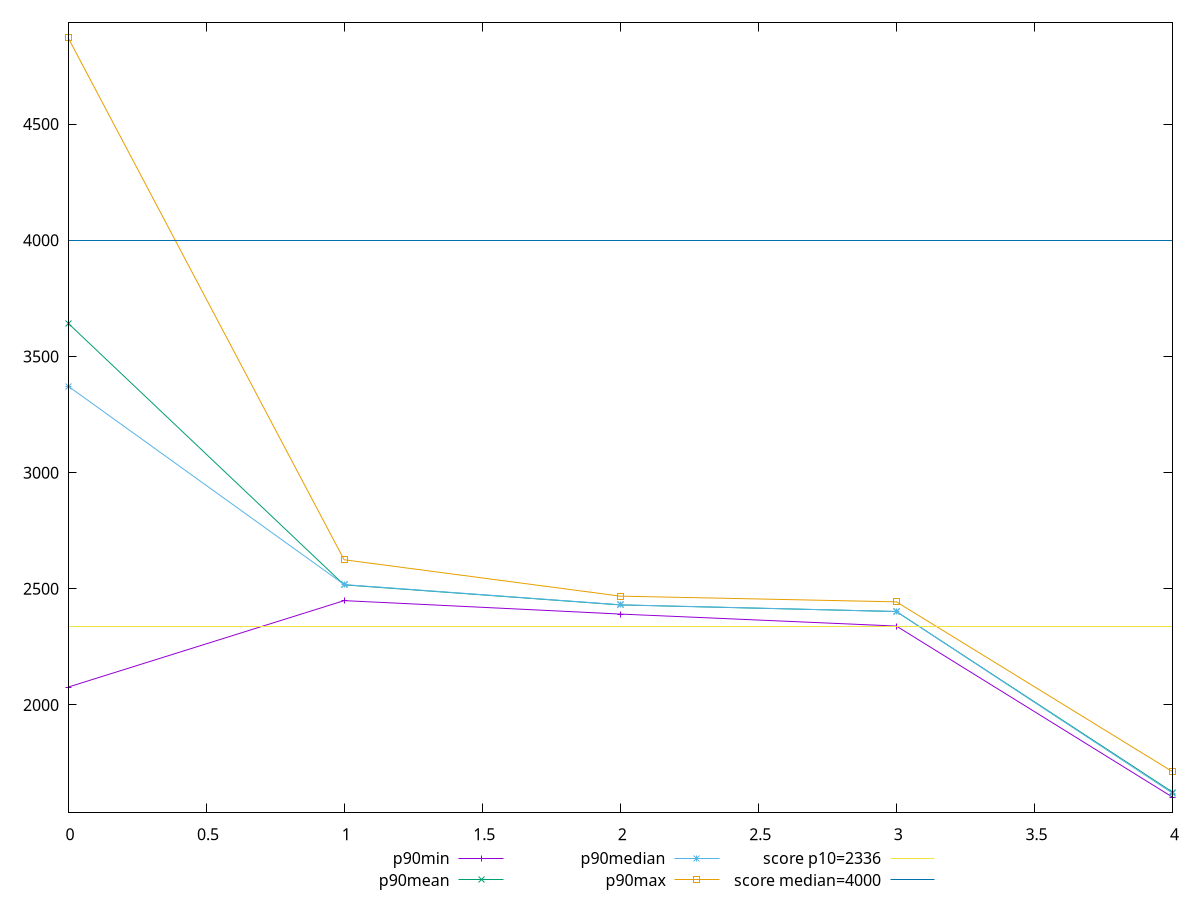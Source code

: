 reset

$p90Min <<EOF
0 2076.871
1 2449.17
2 2391.3075
3 2339.565
4 1603.369
EOF

$p90Mean <<EOF
0 3643.525109890112
1 2516.862708791208
2 2430.5168406593416
3 2402.1208747252745
4 1625.1106500000005
EOF

$p90Median <<EOF
0 3372.614
1 2518.2825000000003
2 2431.23
3 2402.3025
4 1620.3745000000001
EOF

$p90Max <<EOF
0 4872.724499999999
1 2625.0225
2 2468.40225
3 2443.8225
4 1712.9769999999999
EOF

set key outside below
set xrange [0:4]
set yrange [1537.98189:4938.111609999999]
set trange [1537.98189:4938.111609999999]
set terminal svg size 640, 560 enhanced background rgb 'white'
set output "report_00009_2021-02-08T22-37-41.559Z/first-contentful-paint/progression/value.svg"

plot $p90Min title "p90min" with linespoints, \
     $p90Mean title "p90mean" with linespoints, \
     $p90Median title "p90median" with linespoints, \
     $p90Max title "p90max" with linespoints, \
     2336 title "score p10=2336", \
     4000 title "score median=4000"

reset
